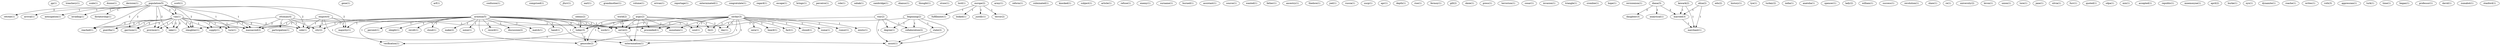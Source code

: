 digraph G {
  pp [ label="pp(1)" ];
  treachery [ label="treachery(1)" ];
  scale [ label="scale(1)" ];
  dunno [ label="dunno(1)" ];
  decision [ label="decision(1)" ];
  population [ label="population(5)" ];
  retreat [ label="retreat(1)" ];
  arrival [ label="arrival(1)" ];
  anticipation [ label="anticipation(1)" ];
  invading [ label="invading(1)" ];
  dictatorship [ label="dictatorship(1)" ];
  van [ label="van(2)" ];
  turn [ label="turn(1)" ];
  van [ label="van(1)" ];
  reached [ label="reached(1)" ];
  lake [ label="lake(1)" ];
  garrison [ label="garrison(1)" ];
  province [ label="province(1)" ];
  slaughter [ label="slaughter(1)" ];
  majority [ label="majority(1)" ];
  side [ label="side(1)" ];
  massacred [ label="massacred(2)" ];
  scott [ label="scott(1)" ];
  gene [ label="gene(1)" ];
  arf [ label="arf(1)" ];
  confusion [ label="confusion(1)" ];
  comprised [ label="comprised(1)" ];
  jfurr [ label="jfurr(1)" ];
  earl [ label="earl(1)" ];
  grandmother [ label="grandmother(1)" ];
  volume [ label="volume(1)" ];
  erivan [ label="erivan(1)" ];
  reportage [ label="reportage(1)" ];
  exterminated [ label="exterminated(1)" ];
  congratulate [ label="congratulate(1)" ];
  regard [ label="regard(1)" ];
  escape [ label="escape(1)" ];
  brings [ label="brings(1)" ];
  perceive [ label="perceive(1)" ];
  role [ label="role(1)" ];
  sahak [ label="sahak(1)" ];
  serdar [ label="serdar(3)" ];
  zuma [ label="zuma(1)" ];
  rumor [ label="rumor(1)" ];
  exists [ label="exists(1)" ];
  sera [ label="sera(1)" ];
  heard [ label="heard(1)" ];
  fact [ label="fact(1)" ];
  closed [ label="closed(1)" ];
  soul [ label="soul(1)" ];
  work [ label="work(1)" ];
  proceeded [ label="proceeded(1)" ];
  day [ label="day(1)" ];
  today [ label="today(3)" ];
  genocide [ label="genocide(2)" ];
  mountain [ label="mountain(1)" ];
  serve [ label="serve(2)" ];
  extermination [ label="extermination(1)" ];
  th [ label="th(2)" ];
  cambridge [ label="cambridge(1)" ];
  ohanus [ label="ohanus(1)" ];
  thought [ label="thought(1)" ];
  straw [ label="straw(1)" ];
  lord [ label="lord(1)" ];
  europe [ label="europe(2)" ];
  fulfillment [ label="fulfillment(1)" ];
  looked [ label="looked(1)" ];
  justify [ label="justify(1)" ];
  terror [ label="terror(2)" ];
  army [ label="army(1)" ];
  reform [ label="reform(1)" ];
  culminated [ label="culminated(1)" ];
  knocked [ label="knocked(1)" ];
  subject [ label="subject(1)" ];
  article [ label="article(1)" ];
  refuse [ label="refuse(1)" ];
  enemy [ label="enemy(1)" ];
  surname [ label="surname(1)" ];
  beginning [ label="beginning(2)" ];
  state [ label="state(2)" ];
  collaboration [ label="collaboration(2)" ];
  degree [ label="degree(1)" ];
  assist [ label="assist(1)" ];
  burned [ label="burned(1)" ];
  assistant [ label="assistant(1)" ];
  source [ label="source(1)" ];
  wanted [ label="wanted(1)" ];
  father [ label="father(1)" ];
  ancestry [ label="ancestry(1)" ];
  thedore [ label="thedore(1)" ];
  guerilla [ label="guerilla(1)" ];
  supply [ label="supply(1)" ];
  joel [ label="joel(1)" ];
  russia [ label="russia(1)" ];
  uucp [ label="uucp(1)" ];
  apr [ label="apr(1)" ];
  depth [ label="depth(1)" ];
  rise [ label="rise(1)" ];
  seems [ label="seems(2)" ];
  fermoy [ label="fermoy(1)" ];
  gill [ label="gill(2)" ];
  skoie [ label="skoie(1)" ];
  armenia [ label="armenia(5)" ];
  match [ label="match(1)" ];
  hand [ label="hand(1)" ];
  percent [ label="percent(1)" ];
  sleight [ label="sleight(1)" ];
  revolt [ label="revolt(1)" ];
  cloud [ label="cloud(1)" ];
  make [ label="make(2)" ];
  noise [ label="noise(1)" ];
  record [ label="record(1)" ];
  discussion [ label="discussion(2)" ];
  city [ label="city(2)" ];
  verification [ label="verification(1)" ];
  press [ label="press(1)" ];
  terrorism [ label="terrorism(1)" ];
  cosar [ label="cosar(1)" ];
  invasion [ label="invasion(1)" ];
  triangle [ label="triangle(1)" ];
  crombie [ label="crombie(1)" ];
  hope [ label="hope(1)" ];
  war [ label="war(2)" ];
  revisionism [ label="revisionism(1)" ];
  diana [ label="diana(3)" ];
  analytical [ label="analytical(1)" ];
  daughter [ label="daughter(3)" ];
  married [ label="married(3)" ];
  edu [ label="edu(2)" ];
  argic [ label="argic(2)" ];
  history [ label="history(1)" ];
  tye [ label="tye(1)" ];
  kewark [ label="kewark(2)" ];
  merchant [ label="merchant(1)" ];
  turkey [ label="turkey(2)" ];
  india [ label="india(1)" ];
  anatolia [ label="anatolia(1)" ];
  spencer [ label="spencer(1)" ];
  lady [ label="lady(2)" ];
  william [ label="william(1)" ];
  success [ label="success(1)" ];
  revolution [ label="revolution(1)" ];
  shaw [ label="shaw(1)" ];
  re [ label="re(1)" ];
  university [ label="university(2)" ];
  levon [ label="levon(1)" ];
  union [ label="union(1)" ];
  tore [ label="tore(1)" ];
  jane [ label="jane(1)" ];
  silvia [ label="silvia(1)" ];
  furr [ label="furr(1)" ];
  quoted [ label="quoted(1)" ];
  sdpa [ label="sdpa(1)" ];
  empire [ label="empire(4)" ];
  mix [ label="mix(1)" ];
  eliza [ label="eliza(2)" ];
  accepted [ label="accepted(1)" ];
  republic [ label="republic(1)" ];
  mnemosyne [ label="mnemosyne(1)" ];
  april [ label="april(2)" ];
  burke [ label="burke(1)" ];
  nyx [ label="nyx(1)" ];
  ottoman [ label="ottoman(4)" ];
  participation [ label="participation(1)" ];
  world [ label="world(2)" ];
  dynamite [ label="dynamite(1)" ];
  roache [ label="roache(1)" ];
  writes [ label="writes(1)" ];
  ruth [ label="ruth(3)" ];
  appressian [ label="appressian(1)" ];
  turk [ label="turk(1)" ];
  time [ label="time(1)" ];
  began [ label="began(1)" ];
  professor [ label="professor(1)" ];
  david [ label="david(1)" ];
  zumabot [ label="zumabot(1)" ];
  stanford [ label="stanford(1)" ];
  population -> retreat [ label="2" ];
  population -> arrival [ label="1" ];
  population -> anticipation [ label="1" ];
  population -> invading [ label="1" ];
  population -> dictatorship [ label="1" ];
  population -> van [ label="2" ];
  population -> turn [ label="1" ];
  population -> van [ label="2" ];
  population -> reached [ label="2" ];
  population -> lake [ label="2" ];
  population -> garrison [ label="2" ];
  population -> province [ label="1" ];
  population -> slaughter [ label="2" ];
  population -> majority [ label="2" ];
  population -> side [ label="2" ];
  population -> massacred [ label="1" ];
  serdar -> zuma [ label="1" ];
  serdar -> rumor [ label="1" ];
  serdar -> exists [ label="1" ];
  serdar -> sera [ label="1" ];
  serdar -> heard [ label="1" ];
  serdar -> fact [ label="1" ];
  serdar -> closed [ label="1" ];
  serdar -> soul [ label="1" ];
  serdar -> work [ label="1" ];
  serdar -> proceeded [ label="1" ];
  serdar -> day [ label="1" ];
  serdar -> today [ label="1" ];
  serdar -> genocide [ label="1" ];
  serdar -> mountain [ label="1" ];
  serdar -> serve [ label="1" ];
  serdar -> extermination [ label="1" ];
  serdar -> th [ label="1" ];
  europe -> fulfillment [ label="1" ];
  europe -> looked [ label="1" ];
  europe -> justify [ label="1" ];
  europe -> terror [ label="1" ];
  beginning -> state [ label="1" ];
  beginning -> collaboration [ label="1" ];
  beginning -> degree [ label="1" ];
  beginning -> assist [ label="1" ];
  beginning -> serve [ label="1" ];
  van -> turn [ label="1" ];
  van -> guerilla [ label="1" ];
  van -> reached [ label="2" ];
  van -> lake [ label="2" ];
  van -> garrison [ label="2" ];
  van -> province [ label="1" ];
  van -> slaughter [ label="2" ];
  van -> supply [ label="1" ];
  van -> side [ label="2" ];
  van -> massacred [ label="1" ];
  van -> guerilla [ label="1" ];
  van -> reached [ label="2" ];
  van -> lake [ label="2" ];
  van -> garrison [ label="2" ];
  van -> province [ label="1" ];
  van -> slaughter [ label="2" ];
  van -> supply [ label="1" ];
  van -> side [ label="2" ];
  van -> massacred [ label="1" ];
  state -> assist [ label="1" ];
  seems -> today [ label="1" ];
  armenia -> match [ label="1" ];
  armenia -> hand [ label="1" ];
  armenia -> soul [ label="1" ];
  armenia -> percent [ label="1" ];
  armenia -> sleight [ label="1" ];
  armenia -> revolt [ label="1" ];
  armenia -> cloud [ label="1" ];
  armenia -> slaughter [ label="1" ];
  armenia -> make [ label="1" ];
  armenia -> noise [ label="1" ];
  armenia -> work [ label="1" ];
  armenia -> record [ label="1" ];
  armenia -> proceeded [ label="1" ];
  armenia -> today [ label="3" ];
  armenia -> genocide [ label="1" ];
  armenia -> majority [ label="1" ];
  armenia -> mountain [ label="1" ];
  armenia -> discussion [ label="1" ];
  armenia -> city [ label="1" ];
  armenia -> verification [ label="1" ];
  armenia -> side [ label="1" ];
  armenia -> serve [ label="1" ];
  armenia -> extermination [ label="1" ];
  war -> collaboration [ label="1" ];
  war -> degree [ label="1" ];
  war -> assist [ label="1" ];
  war -> serve [ label="1" ];
  diana -> analytical [ label="1" ];
  diana -> daughter [ label="2" ];
  diana -> married [ label="2" ];
  argic -> work [ label="1" ];
  argic -> proceeded [ label="1" ];
  argic -> day [ label="1" ];
  argic -> today [ label="1" ];
  argic -> genocide [ label="1" ];
  argic -> mountain [ label="1" ];
  argic -> serve [ label="1" ];
  argic -> extermination [ label="1" ];
  argic -> th [ label="1" ];
  kewark -> married [ label="1" ];
  kewark -> merchant [ label="1" ];
  today -> genocide [ label="1" ];
  today -> verification [ label="1" ];
  empire -> assist [ label="1" ];
  empire -> majority [ label="1" ];
  empire -> city [ label="1" ];
  empire -> side [ label="1" ];
  empire -> serve [ label="1" ];
  empire -> massacred [ label="1" ];
  eliza -> married [ label="1" ];
  eliza -> merchant [ label="1" ];
  married -> merchant [ label="1" ];
  ottoman -> supply [ label="1" ];
  ottoman -> city [ label="1" ];
  ottoman -> side [ label="1" ];
  ottoman -> participation [ label="1" ];
  ottoman -> serve [ label="1" ];
  ottoman -> massacred [ label="2" ];
  world -> serve [ label="1" ];
  serve -> extermination [ label="1" ];
}
